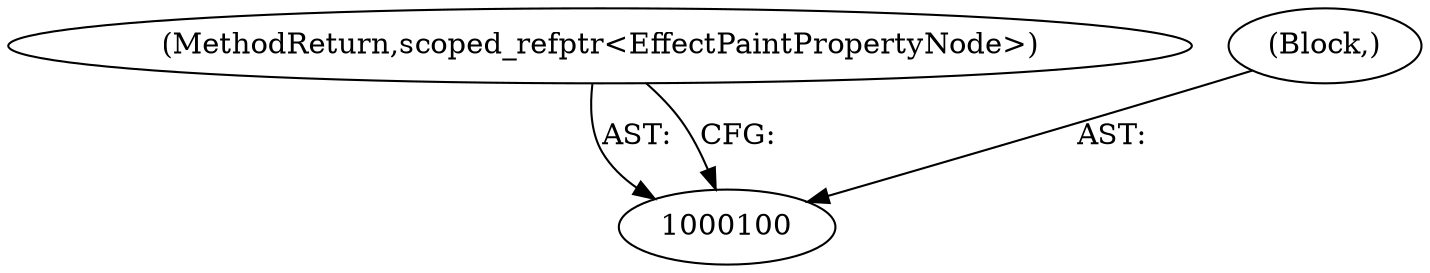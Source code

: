 digraph "0_Chrome_f911e11e7f6b5c0d6f5ee694a9871de6619889f7_26" {
"1000102" [label="(MethodReturn,scoped_refptr<EffectPaintPropertyNode>)"];
"1000101" [label="(Block,)"];
"1000102" -> "1000100"  [label="AST: "];
"1000102" -> "1000100"  [label="CFG: "];
"1000101" -> "1000100"  [label="AST: "];
}
